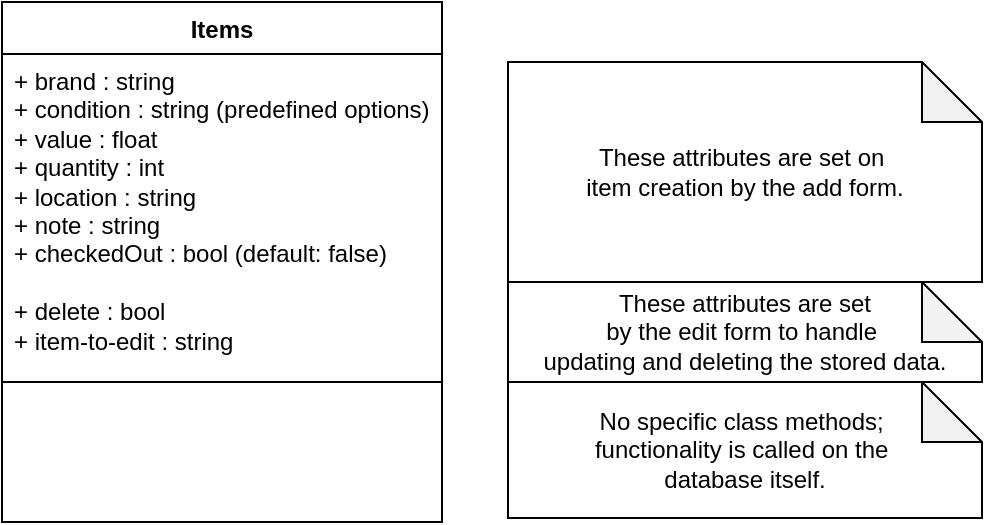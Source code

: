 <mxfile version="24.1.0" type="device">
  <diagram id="C5RBs43oDa-KdzZeNtuy" name="Page-1">
    <mxGraphModel dx="1243" dy="814" grid="1" gridSize="10" guides="1" tooltips="1" connect="1" arrows="1" fold="1" page="1" pageScale="1" pageWidth="827" pageHeight="1169" math="0" shadow="0">
      <root>
        <mxCell id="WIyWlLk6GJQsqaUBKTNV-0" />
        <mxCell id="WIyWlLk6GJQsqaUBKTNV-1" parent="WIyWlLk6GJQsqaUBKTNV-0" />
        <mxCell id="UAmZXl30zNIk4IASY_Pk-0" value="Items" style="swimlane;fontStyle=1;align=center;verticalAlign=top;childLayout=stackLayout;horizontal=1;startSize=26;horizontalStack=0;resizeParent=1;resizeParentMax=0;resizeLast=0;collapsible=1;marginBottom=0;whiteSpace=wrap;html=1;" parent="WIyWlLk6GJQsqaUBKTNV-1" vertex="1">
          <mxGeometry x="80" y="80" width="220" height="198" as="geometry">
            <mxRectangle x="320" y="40" width="90" height="30" as="alternateBounds" />
          </mxGeometry>
        </mxCell>
        <mxCell id="UAmZXl30zNIk4IASY_Pk-1" value="+ brand : string&lt;br&gt;+ condition : string (predefined options)&lt;br&gt;+ value : float&lt;br&gt;+ quantity : int&lt;br&gt;+ location : string&lt;br&gt;+ note : string&lt;div&gt;&lt;span style=&quot;background-color: initial;&quot;&gt;+ checkedOut : bool (default: false)&lt;/span&gt;&lt;br&gt;&lt;/div&gt;&lt;div&gt;&lt;span style=&quot;background-color: initial;&quot;&gt;&lt;br&gt;&lt;/span&gt;&lt;/div&gt;&lt;div&gt;+ delete : bool&lt;/div&gt;&lt;div&gt;+ item-to-edit : string&lt;/div&gt;" style="text;strokeColor=none;fillColor=none;align=left;verticalAlign=top;spacingLeft=4;spacingRight=4;overflow=hidden;rotatable=0;points=[[0,0.5],[1,0.5]];portConstraint=eastwest;whiteSpace=wrap;html=1;" parent="UAmZXl30zNIk4IASY_Pk-0" vertex="1">
          <mxGeometry y="26" width="220" height="164" as="geometry" />
        </mxCell>
        <mxCell id="UAmZXl30zNIk4IASY_Pk-2" value="" style="line;strokeWidth=1;fillColor=none;align=left;verticalAlign=middle;spacingTop=-1;spacingLeft=3;spacingRight=3;rotatable=0;labelPosition=right;points=[];portConstraint=eastwest;strokeColor=inherit;" parent="UAmZXl30zNIk4IASY_Pk-0" vertex="1">
          <mxGeometry y="190" width="220" height="8" as="geometry" />
        </mxCell>
        <mxCell id="-3n_sJLaqnwIJRLrrrf8-0" value="These attributes are set&lt;div&gt;by the edit form to handle&amp;nbsp;&lt;/div&gt;&lt;div&gt;updating&amp;nbsp;&lt;span style=&quot;background-color: initial;&quot;&gt;and deleting the stored data.&lt;/span&gt;&lt;/div&gt;" style="shape=note;whiteSpace=wrap;html=1;backgroundOutline=1;darkOpacity=0.05;" vertex="1" parent="WIyWlLk6GJQsqaUBKTNV-1">
          <mxGeometry x="333" y="220" width="237" height="50" as="geometry" />
        </mxCell>
        <mxCell id="-3n_sJLaqnwIJRLrrrf8-1" value="These attributes are set on&amp;nbsp;&lt;div&gt;item&amp;nbsp;&lt;span style=&quot;background-color: initial;&quot;&gt;creation by the add form.&lt;/span&gt;&lt;/div&gt;" style="shape=note;whiteSpace=wrap;html=1;backgroundOutline=1;darkOpacity=0.05;" vertex="1" parent="WIyWlLk6GJQsqaUBKTNV-1">
          <mxGeometry x="333" y="110" width="237" height="110" as="geometry" />
        </mxCell>
        <mxCell id="-3n_sJLaqnwIJRLrrrf8-2" value="No specific class methods;&amp;nbsp;&lt;div&gt;functionality&amp;nbsp;&lt;span style=&quot;background-color: initial;&quot;&gt;is called on the&amp;nbsp;&lt;/span&gt;&lt;/div&gt;&lt;div&gt;&lt;span style=&quot;background-color: initial;&quot;&gt;database itself.&lt;/span&gt;&lt;/div&gt;" style="shape=note;whiteSpace=wrap;html=1;backgroundOutline=1;darkOpacity=0.05;" vertex="1" parent="WIyWlLk6GJQsqaUBKTNV-1">
          <mxGeometry x="333" y="270" width="237" height="68" as="geometry" />
        </mxCell>
        <mxCell id="-3n_sJLaqnwIJRLrrrf8-3" value="" style="rounded=0;whiteSpace=wrap;html=1;" vertex="1" parent="WIyWlLk6GJQsqaUBKTNV-1">
          <mxGeometry x="80" y="270" width="220" height="70" as="geometry" />
        </mxCell>
      </root>
    </mxGraphModel>
  </diagram>
</mxfile>

